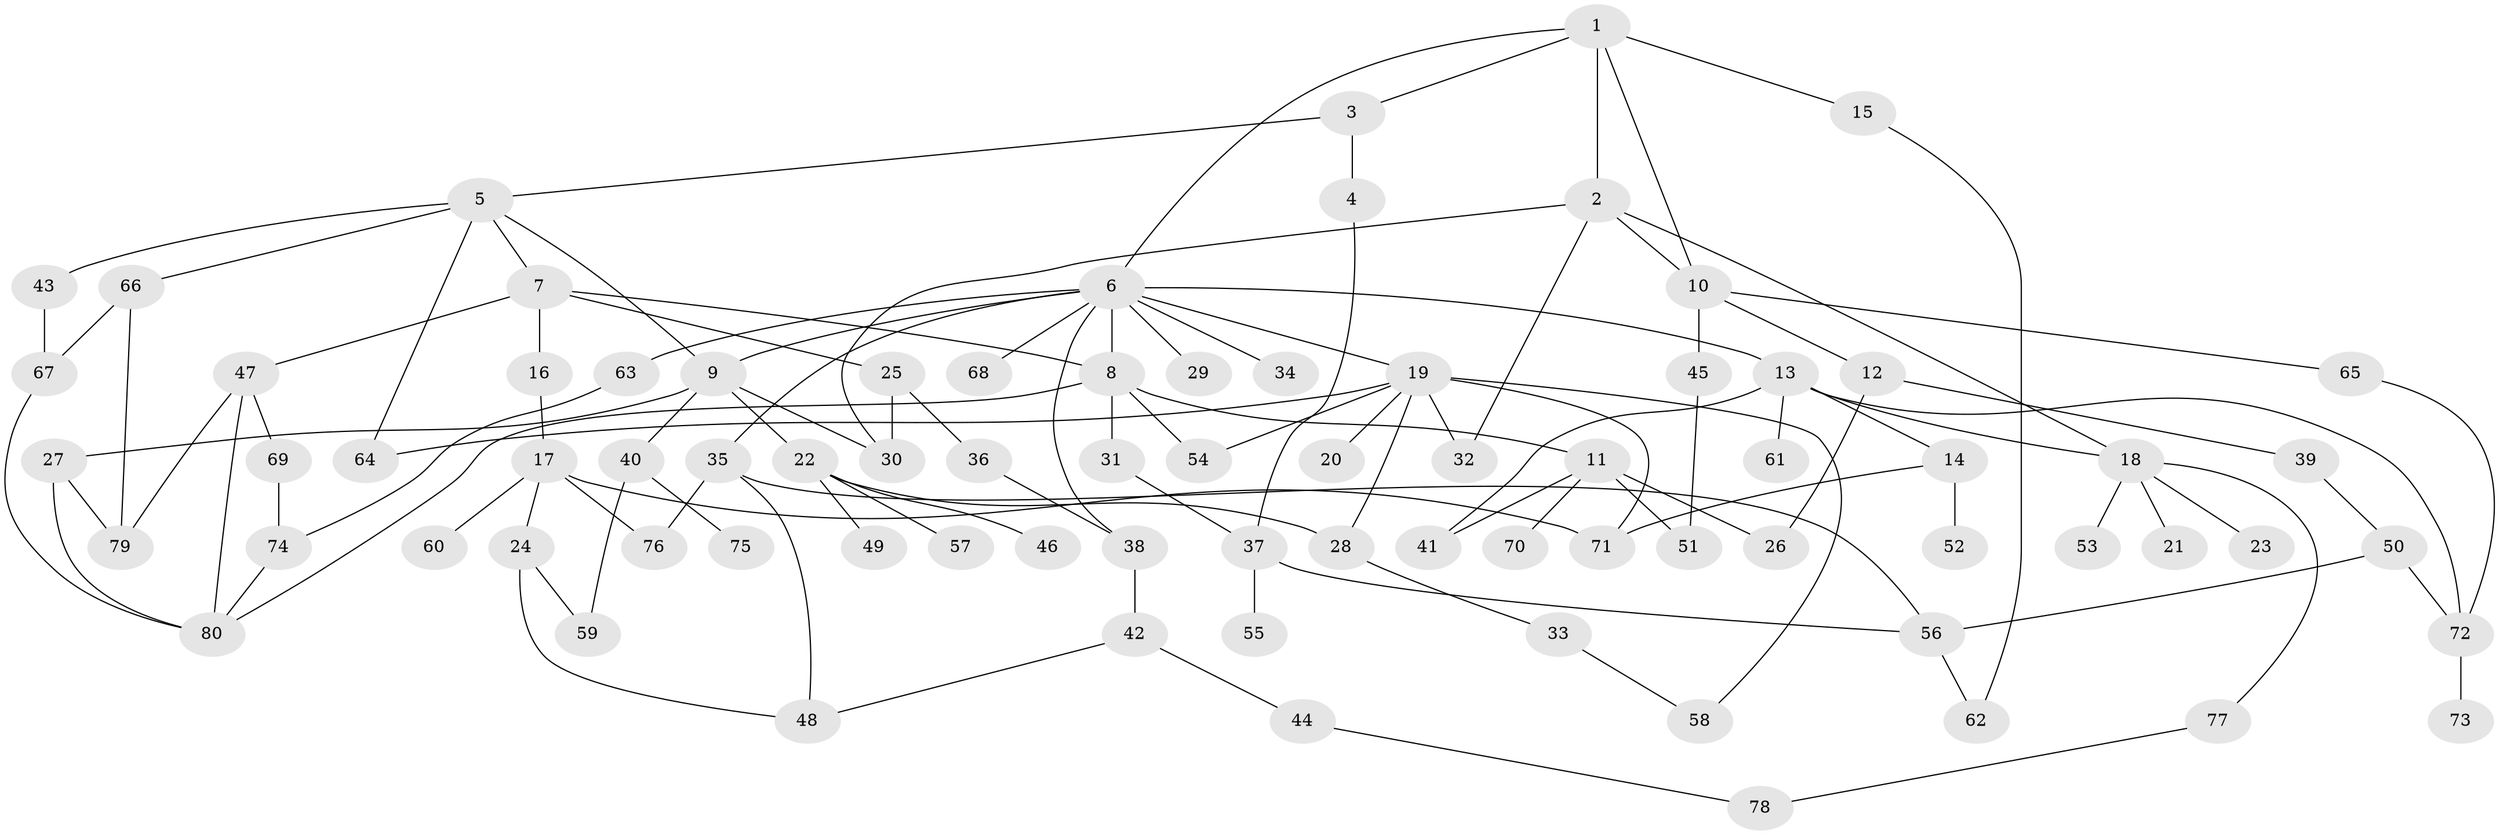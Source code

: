 // coarse degree distribution, {8: 0.04, 3: 0.28, 10: 0.04, 7: 0.08, 4: 0.2, 5: 0.12, 2: 0.2, 6: 0.04}
// Generated by graph-tools (version 1.1) at 2025/49/03/04/25 22:49:11]
// undirected, 80 vertices, 115 edges
graph export_dot {
  node [color=gray90,style=filled];
  1;
  2;
  3;
  4;
  5;
  6;
  7;
  8;
  9;
  10;
  11;
  12;
  13;
  14;
  15;
  16;
  17;
  18;
  19;
  20;
  21;
  22;
  23;
  24;
  25;
  26;
  27;
  28;
  29;
  30;
  31;
  32;
  33;
  34;
  35;
  36;
  37;
  38;
  39;
  40;
  41;
  42;
  43;
  44;
  45;
  46;
  47;
  48;
  49;
  50;
  51;
  52;
  53;
  54;
  55;
  56;
  57;
  58;
  59;
  60;
  61;
  62;
  63;
  64;
  65;
  66;
  67;
  68;
  69;
  70;
  71;
  72;
  73;
  74;
  75;
  76;
  77;
  78;
  79;
  80;
  1 -- 2;
  1 -- 3;
  1 -- 6;
  1 -- 10;
  1 -- 15;
  2 -- 18;
  2 -- 32;
  2 -- 30;
  2 -- 10;
  3 -- 4;
  3 -- 5;
  4 -- 37;
  5 -- 7;
  5 -- 9;
  5 -- 43;
  5 -- 66;
  5 -- 64;
  6 -- 13;
  6 -- 19;
  6 -- 29;
  6 -- 34;
  6 -- 35;
  6 -- 63;
  6 -- 68;
  6 -- 38;
  6 -- 8;
  6 -- 9;
  7 -- 8;
  7 -- 16;
  7 -- 25;
  7 -- 47;
  8 -- 11;
  8 -- 31;
  8 -- 80;
  8 -- 54;
  9 -- 22;
  9 -- 27;
  9 -- 30;
  9 -- 40;
  10 -- 12;
  10 -- 45;
  10 -- 65;
  11 -- 41;
  11 -- 51;
  11 -- 70;
  11 -- 26;
  12 -- 26;
  12 -- 39;
  13 -- 14;
  13 -- 61;
  13 -- 72;
  13 -- 41;
  13 -- 18;
  14 -- 52;
  14 -- 71;
  15 -- 62;
  16 -- 17;
  17 -- 24;
  17 -- 60;
  17 -- 76;
  17 -- 71;
  18 -- 21;
  18 -- 23;
  18 -- 53;
  18 -- 77;
  19 -- 20;
  19 -- 54;
  19 -- 58;
  19 -- 64;
  19 -- 28;
  19 -- 71;
  19 -- 32;
  22 -- 28;
  22 -- 46;
  22 -- 49;
  22 -- 57;
  24 -- 59;
  24 -- 48;
  25 -- 36;
  25 -- 30;
  27 -- 79;
  27 -- 80;
  28 -- 33;
  31 -- 37;
  33 -- 58;
  35 -- 48;
  35 -- 56;
  35 -- 76;
  36 -- 38;
  37 -- 55;
  37 -- 56;
  38 -- 42;
  39 -- 50;
  40 -- 59;
  40 -- 75;
  42 -- 44;
  42 -- 48;
  43 -- 67;
  44 -- 78;
  45 -- 51;
  47 -- 69;
  47 -- 80;
  47 -- 79;
  50 -- 72;
  50 -- 56;
  56 -- 62;
  63 -- 74;
  65 -- 72;
  66 -- 67;
  66 -- 79;
  67 -- 80;
  69 -- 74;
  72 -- 73;
  74 -- 80;
  77 -- 78;
}
